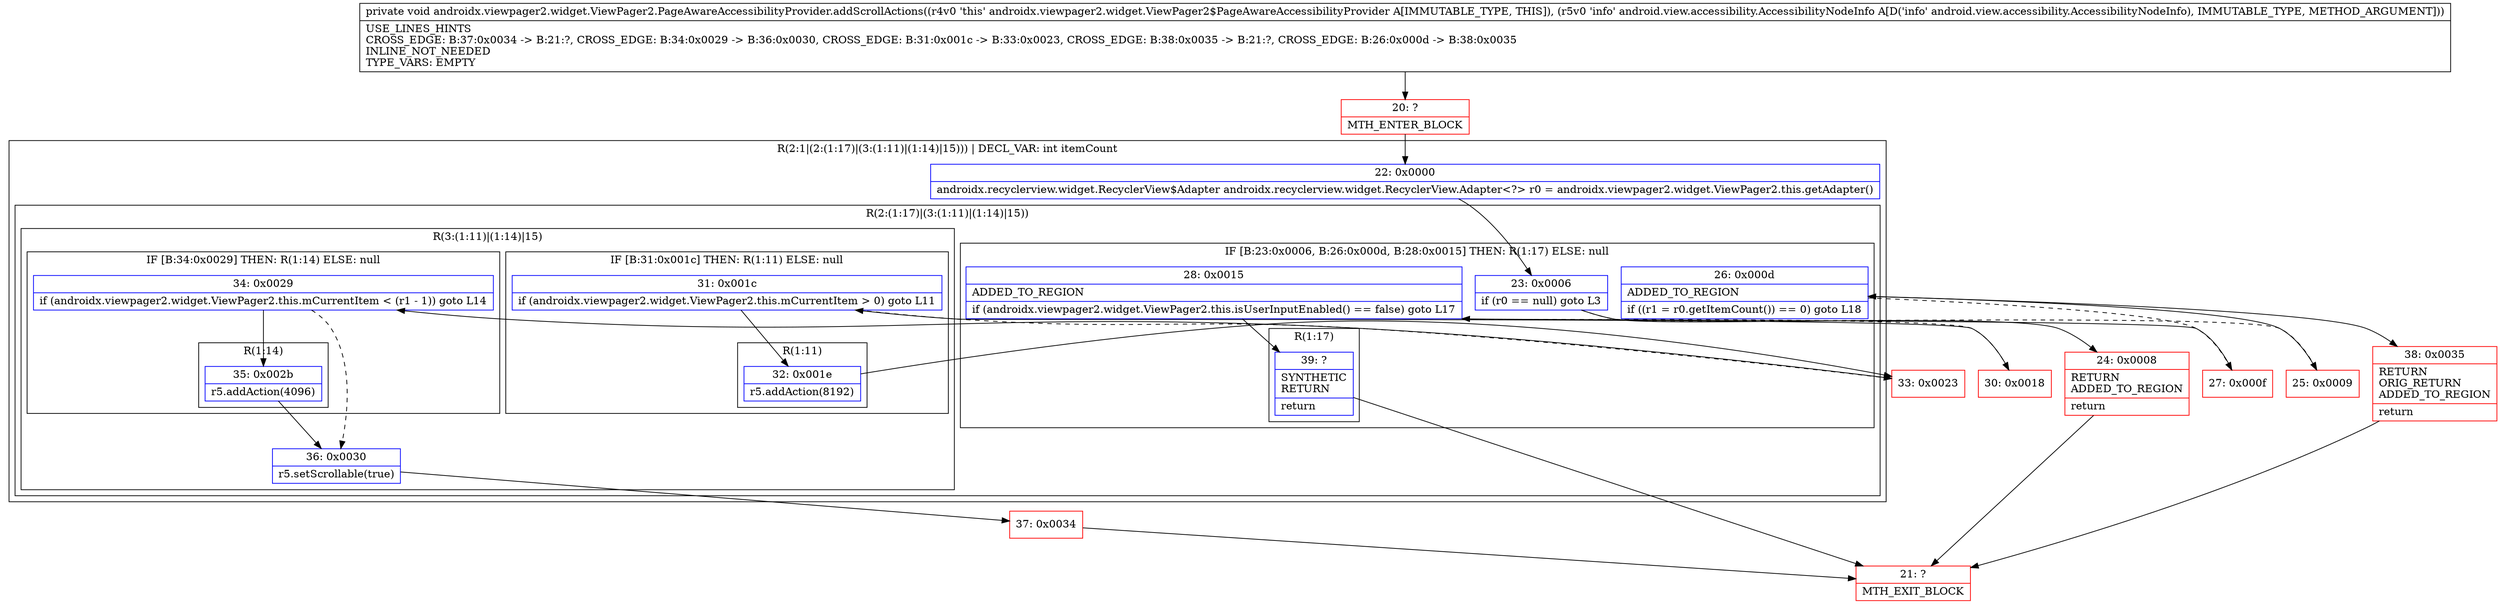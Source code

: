 digraph "CFG forandroidx.viewpager2.widget.ViewPager2.PageAwareAccessibilityProvider.addScrollActions(Landroid\/view\/accessibility\/AccessibilityNodeInfo;)V" {
subgraph cluster_Region_1190373185 {
label = "R(2:1|(2:(1:17)|(3:(1:11)|(1:14)|15))) | DECL_VAR: int itemCount\l";
node [shape=record,color=blue];
Node_22 [shape=record,label="{22\:\ 0x0000|androidx.recyclerview.widget.RecyclerView$Adapter androidx.recyclerview.widget.RecyclerView.Adapter\<?\> r0 = androidx.viewpager2.widget.ViewPager2.this.getAdapter()\l}"];
subgraph cluster_Region_307047055 {
label = "R(2:(1:17)|(3:(1:11)|(1:14)|15))";
node [shape=record,color=blue];
subgraph cluster_IfRegion_2006461051 {
label = "IF [B:23:0x0006, B:26:0x000d, B:28:0x0015] THEN: R(1:17) ELSE: null";
node [shape=record,color=blue];
Node_23 [shape=record,label="{23\:\ 0x0006|if (r0 == null) goto L3\l}"];
Node_26 [shape=record,label="{26\:\ 0x000d|ADDED_TO_REGION\l|if ((r1 = r0.getItemCount()) == 0) goto L18\l}"];
Node_28 [shape=record,label="{28\:\ 0x0015|ADDED_TO_REGION\l|if (androidx.viewpager2.widget.ViewPager2.this.isUserInputEnabled() == false) goto L17\l}"];
subgraph cluster_Region_807792469 {
label = "R(1:17)";
node [shape=record,color=blue];
Node_39 [shape=record,label="{39\:\ ?|SYNTHETIC\lRETURN\l|return\l}"];
}
}
subgraph cluster_Region_1507846948 {
label = "R(3:(1:11)|(1:14)|15)";
node [shape=record,color=blue];
subgraph cluster_IfRegion_2011991343 {
label = "IF [B:31:0x001c] THEN: R(1:11) ELSE: null";
node [shape=record,color=blue];
Node_31 [shape=record,label="{31\:\ 0x001c|if (androidx.viewpager2.widget.ViewPager2.this.mCurrentItem \> 0) goto L11\l}"];
subgraph cluster_Region_210688015 {
label = "R(1:11)";
node [shape=record,color=blue];
Node_32 [shape=record,label="{32\:\ 0x001e|r5.addAction(8192)\l}"];
}
}
subgraph cluster_IfRegion_323932556 {
label = "IF [B:34:0x0029] THEN: R(1:14) ELSE: null";
node [shape=record,color=blue];
Node_34 [shape=record,label="{34\:\ 0x0029|if (androidx.viewpager2.widget.ViewPager2.this.mCurrentItem \< (r1 \- 1)) goto L14\l}"];
subgraph cluster_Region_896441866 {
label = "R(1:14)";
node [shape=record,color=blue];
Node_35 [shape=record,label="{35\:\ 0x002b|r5.addAction(4096)\l}"];
}
}
Node_36 [shape=record,label="{36\:\ 0x0030|r5.setScrollable(true)\l}"];
}
}
}
Node_20 [shape=record,color=red,label="{20\:\ ?|MTH_ENTER_BLOCK\l}"];
Node_24 [shape=record,color=red,label="{24\:\ 0x0008|RETURN\lADDED_TO_REGION\l|return\l}"];
Node_21 [shape=record,color=red,label="{21\:\ ?|MTH_EXIT_BLOCK\l}"];
Node_25 [shape=record,color=red,label="{25\:\ 0x0009}"];
Node_27 [shape=record,color=red,label="{27\:\ 0x000f}"];
Node_30 [shape=record,color=red,label="{30\:\ 0x0018}"];
Node_33 [shape=record,color=red,label="{33\:\ 0x0023}"];
Node_37 [shape=record,color=red,label="{37\:\ 0x0034}"];
Node_38 [shape=record,color=red,label="{38\:\ 0x0035|RETURN\lORIG_RETURN\lADDED_TO_REGION\l|return\l}"];
MethodNode[shape=record,label="{private void androidx.viewpager2.widget.ViewPager2.PageAwareAccessibilityProvider.addScrollActions((r4v0 'this' androidx.viewpager2.widget.ViewPager2$PageAwareAccessibilityProvider A[IMMUTABLE_TYPE, THIS]), (r5v0 'info' android.view.accessibility.AccessibilityNodeInfo A[D('info' android.view.accessibility.AccessibilityNodeInfo), IMMUTABLE_TYPE, METHOD_ARGUMENT]))  | USE_LINES_HINTS\lCROSS_EDGE: B:37:0x0034 \-\> B:21:?, CROSS_EDGE: B:34:0x0029 \-\> B:36:0x0030, CROSS_EDGE: B:31:0x001c \-\> B:33:0x0023, CROSS_EDGE: B:38:0x0035 \-\> B:21:?, CROSS_EDGE: B:26:0x000d \-\> B:38:0x0035\lINLINE_NOT_NEEDED\lTYPE_VARS: EMPTY\l}"];
MethodNode -> Node_20;Node_22 -> Node_23;
Node_23 -> Node_24;
Node_23 -> Node_25[style=dashed];
Node_26 -> Node_27[style=dashed];
Node_26 -> Node_38;
Node_28 -> Node_30[style=dashed];
Node_28 -> Node_39;
Node_39 -> Node_21;
Node_31 -> Node_32;
Node_31 -> Node_33[style=dashed];
Node_32 -> Node_33;
Node_34 -> Node_35;
Node_34 -> Node_36[style=dashed];
Node_35 -> Node_36;
Node_36 -> Node_37;
Node_20 -> Node_22;
Node_24 -> Node_21;
Node_25 -> Node_26;
Node_27 -> Node_28;
Node_30 -> Node_31;
Node_33 -> Node_34;
Node_37 -> Node_21;
Node_38 -> Node_21;
}

